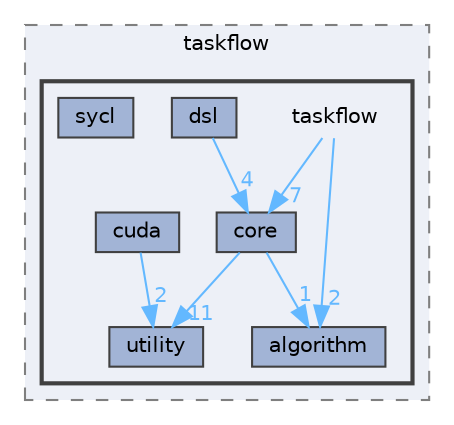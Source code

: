 digraph "external/taskflow/taskflow"
{
 // LATEX_PDF_SIZE
  bgcolor="transparent";
  edge [fontname=Helvetica,fontsize=10,labelfontname=Helvetica,labelfontsize=10];
  node [fontname=Helvetica,fontsize=10,shape=box,height=0.2,width=0.4];
  compound=true
  subgraph clusterdir_a586d2919c2294cf68ed57ec5a464d2f {
    graph [ bgcolor="#edf0f7", pencolor="grey50", label="taskflow", fontname=Helvetica,fontsize=10 style="filled,dashed", URL="dir_a586d2919c2294cf68ed57ec5a464d2f.html",tooltip="root taskflow include dir"]
  subgraph clusterdir_335c31d98076110d53a13c1a0e3daa75 {
    graph [ bgcolor="#edf0f7", pencolor="grey25", label="", fontname=Helvetica,fontsize=10 style="filled,bold", URL="dir_335c31d98076110d53a13c1a0e3daa75.html",tooltip=""]
    dir_335c31d98076110d53a13c1a0e3daa75 [shape=plaintext, label="taskflow"];
  dir_2ebeb2ca9d87e2101cd0088738f03f0a [label="algorithm", fillcolor="#a2b4d6", color="grey25", style="filled", URL="dir_2ebeb2ca9d87e2101cd0088738f03f0a.html",tooltip="taskflow algorithms include dir"];
  dir_05f198a734feef971c3a8f6e20443fd8 [label="core", fillcolor="#a2b4d6", color="grey25", style="filled", URL="dir_05f198a734feef971c3a8f6e20443fd8.html",tooltip="taskflow core include dir"];
  dir_544ccea2492c517a1ceef47746a07830 [label="cuda", fillcolor="#a2b4d6", color="grey25", style="filled", URL="dir_544ccea2492c517a1ceef47746a07830.html",tooltip="taskflow CUDA include dir"];
  dir_f3f5a869bcda04f502b7ed89155aea42 [label="dsl", fillcolor="#a2b4d6", color="grey25", style="filled", URL="dir_f3f5a869bcda04f502b7ed89155aea42.html",tooltip=""];
  dir_4777bd47f7e0f77650c4385d03eebdf0 [label="sycl", fillcolor="#a2b4d6", color="grey25", style="filled", URL="dir_4777bd47f7e0f77650c4385d03eebdf0.html",tooltip=""];
  dir_aa2f214bf96116231d2b8ddfcf9d0342 [label="utility", fillcolor="#a2b4d6", color="grey25", style="filled", URL="dir_aa2f214bf96116231d2b8ddfcf9d0342.html",tooltip=""];
  }
  }
  dir_335c31d98076110d53a13c1a0e3daa75->dir_05f198a734feef971c3a8f6e20443fd8 [headlabel="7", labeldistance=1.5 headhref="dir_000820_000166.html" href="dir_000820_000166.html" color="steelblue1" fontcolor="steelblue1"];
  dir_335c31d98076110d53a13c1a0e3daa75->dir_2ebeb2ca9d87e2101cd0088738f03f0a [headlabel="2", labeldistance=1.5 headhref="dir_000820_000020.html" href="dir_000820_000020.html" color="steelblue1" fontcolor="steelblue1"];
  dir_05f198a734feef971c3a8f6e20443fd8->dir_2ebeb2ca9d87e2101cd0088738f03f0a [headlabel="1", labeldistance=1.5 headhref="dir_000166_000020.html" href="dir_000166_000020.html" color="steelblue1" fontcolor="steelblue1"];
  dir_05f198a734feef971c3a8f6e20443fd8->dir_aa2f214bf96116231d2b8ddfcf9d0342 [headlabel="11", labeldistance=1.5 headhref="dir_000166_000902.html" href="dir_000166_000902.html" color="steelblue1" fontcolor="steelblue1"];
  dir_544ccea2492c517a1ceef47746a07830->dir_aa2f214bf96116231d2b8ddfcf9d0342 [headlabel="2", labeldistance=1.5 headhref="dir_000176_000902.html" href="dir_000176_000902.html" color="steelblue1" fontcolor="steelblue1"];
  dir_f3f5a869bcda04f502b7ed89155aea42->dir_05f198a734feef971c3a8f6e20443fd8 [headlabel="4", labeldistance=1.5 headhref="dir_000221_000166.html" href="dir_000221_000166.html" color="steelblue1" fontcolor="steelblue1"];
}

